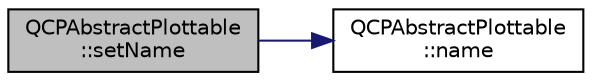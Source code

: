 digraph "QCPAbstractPlottable::setName"
{
 // LATEX_PDF_SIZE
  edge [fontname="Helvetica",fontsize="10",labelfontname="Helvetica",labelfontsize="10"];
  node [fontname="Helvetica",fontsize="10",shape=record];
  rankdir="LR";
  Node1 [label="QCPAbstractPlottable\l::setName",height=0.2,width=0.4,color="black", fillcolor="grey75", style="filled", fontcolor="black",tooltip=" "];
  Node1 -> Node2 [color="midnightblue",fontsize="10",style="solid",fontname="Helvetica"];
  Node2 [label="QCPAbstractPlottable\l::name",height=0.2,width=0.4,color="black", fillcolor="white", style="filled",URL="$classQCPAbstractPlottable.html#a52c226eefcb1920240eeabae574d28c0",tooltip=" "];
}
